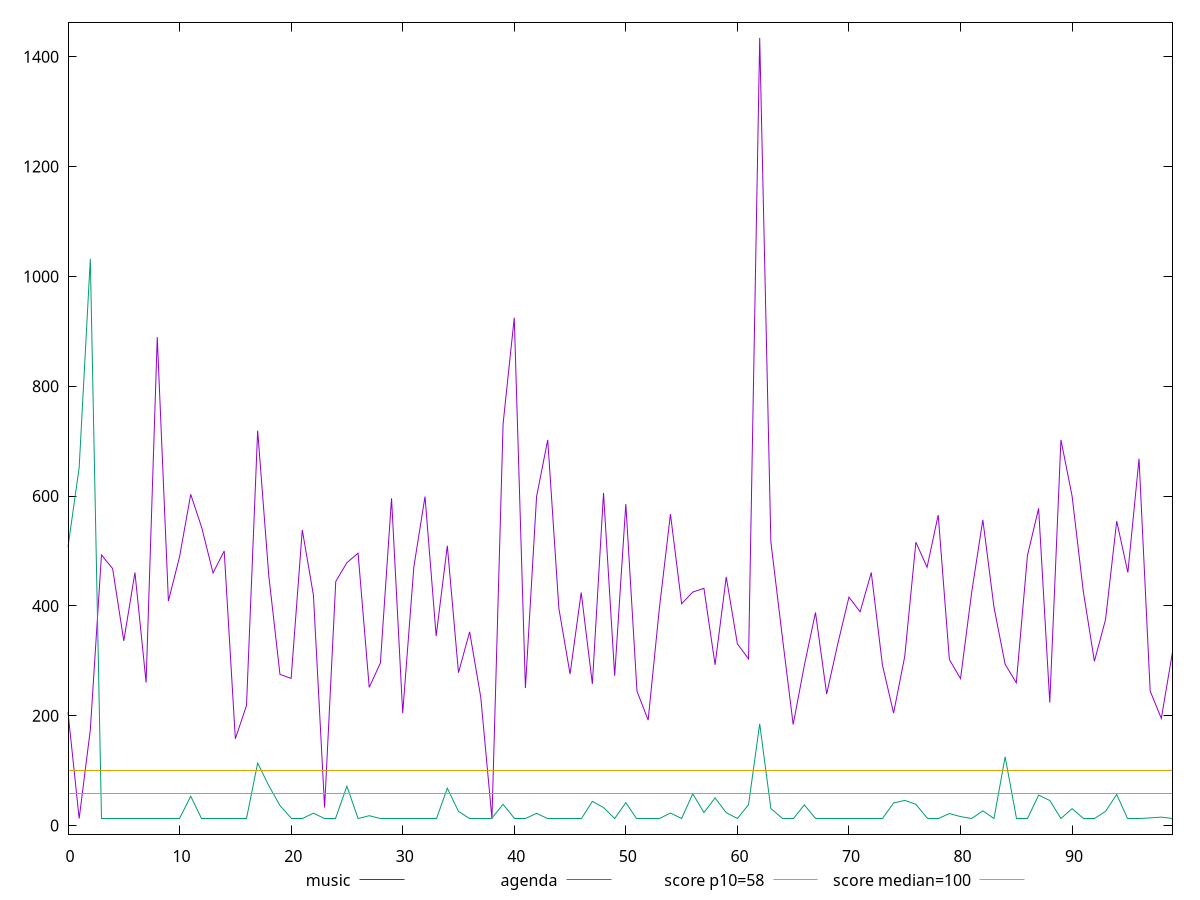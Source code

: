 reset

$music <<EOF
0 206.4
1 12.8
2 174.4
3 492.8
4 468
5 336.40000000000003
6 460.7999999999993
7 260.40000000000003
8 889.5999999999992
9 408.8
10 489.6
11 603.2
12 541.6
13 460
14 500.00000000000074
15 158.00000000000037
16 218.8
17 719.2
18 454.40000000000003
19 275.2
20 268
21 538.4
22 419.20000000000005
23 32.800000000000004
24 444.40000000000003
25 478.7999999999996
26 496
27 251.60000000000002
28 296
29 596.0000000000007
30 204.8
31 471.20000000000005
32 599.2
33 345.20000000000005
34 509.60000000000076
35 278.4000000000008
36 352.8
37 233.20000000000002
38 12.8
39 732
40 924.8000000000009
41 250.4
42 599.2
43 702.3999999999986
44 395.20000000000005
45 276
46 424.40000000000003
47 258
48 605.6
49 272.8
50 585.6
51 244.8
52 192
53 394.40000000000003
54 567.2000000000007
55 404
56 425.2000000000004
57 432
58 292.8
59 452.8
60 330.8
61 303.6
62 1434.3999999999994
63 516.8000000000001
64 348
65 184
66 291.6
67 388
68 239.60000000000002
69 331.20000000000005
70 416
71 389.20000000000005
72 460.8
73 292.40000000000003
74 204.8
75 308
76 516
77 470.40000000000146
78 565.6000000000008
79 302.40000000000003
80 267.5999999999993
81 424.8
82 556.7999999999993
83 397.5999999999993
84 293.6
85 260
86 492
87 577.6
88 224
89 702.4000000000001
90 600
91 427.20000000000005
92 299.2
93 375.20000000000005
94 554.4
95 460.8
96 668
97 244.8
98 195.20000000000002
99 316
EOF

$agenda <<EOF
0 507.20000000000005
1 652
2 1032
3 12.8
4 12.8
5 12.8
6 12.8
7 12.8
8 12.8
9 12.8
10 12.8
11 53.400000000000006
12 12.8
13 12.8
14 12.8
15 12.8
16 12.8
17 113.80000000000001
18 72.53333333333335
19 36.4
20 12.8
21 12.8
22 22.514285714285716
23 12.8
24 12.8
25 71.60000000000001
26 12.8
27 17.919999999999998
28 12.8
29 12.8
30 12.8
31 12.8
32 12.8
33 12.8
34 68
35 25.733333333333338
36 12.8
37 12.8
38 12.8
39 38.56
40 12.8
41 12.8
42 22.240000000000002
43 12.8
44 12.8
45 12.8
46 12.8
47 44
48 32.800000000000004
49 12.8
50 41.733333333333334
51 12.8
52 12.8
53 12.8
54 22.8
55 12.8
56 57.800000000000004
57 23.680000000000003
58 50.400000000000006
59 23.46666666666667
60 12.8
61 38.13333333333334
62 185.3333333333333
63 31
64 12.8
65 12.8
66 37.6
67 12.8
68 12.8
69 12.8
70 12.8
71 12.8
72 12.8
73 12.8
74 41.1
75 45.800000000000004
76 38.66666666666667
77 12.8
78 12.8
79 21.86666666666667
80 16.32
81 12.8
82 26.8
83 12.8
84 125.2
85 12.8
86 12.8
87 55.466666666666676
88 45.6
89 12.8
90 30.8
91 12.8
92 12.8
93 25.900000000000002
94 56.6
95 12.8
96 12.8
97 13.92
98 15.333333333333336
99 12.8
EOF

set key outside below
set xrange [0:99]
set yrange [-15.631999999999987:1462.8319999999994]
set trange [-15.631999999999987:1462.8319999999994]
set terminal svg size 640, 520 enhanced background rgb 'white'
set output "report/report_00029_2021-02-24T13-36-40.390Z/estimated-input-latency/comparison/line/0_vs_1.svg"

plot $music title "music" with line, \
     $agenda title "agenda" with line, \
     58 title "score p10=58", \
     100 title "score median=100"

reset
